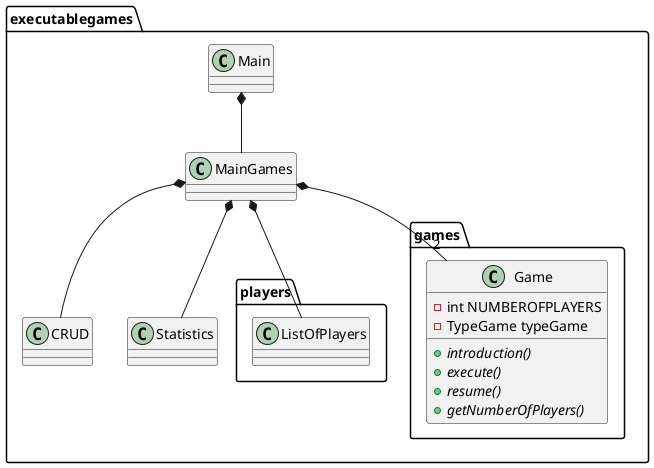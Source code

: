 @startuml

package executablegames{
    class Main{

    }

    Class MainGames{

    }

    class CRUD{

    }

    class Statistics{

    }


    package players{
        class ListOfPlayers{

        }
    }

    package games{
        class Game{
            -int NUMBEROFPLAYERS
            -TypeGame typeGame
            +{abstract}introduction()
            +{abstract}execute()
            +{abstract}resume()
            +{abstract}getNumberOfPlayers()
        }
    }

    Main *-- MainGames
    
    MainGames *-- CRUD
    MainGames *-- Statistics
    MainGames *-- ListOfPlayers
    MainGames *--"2" Game

}

@enduml